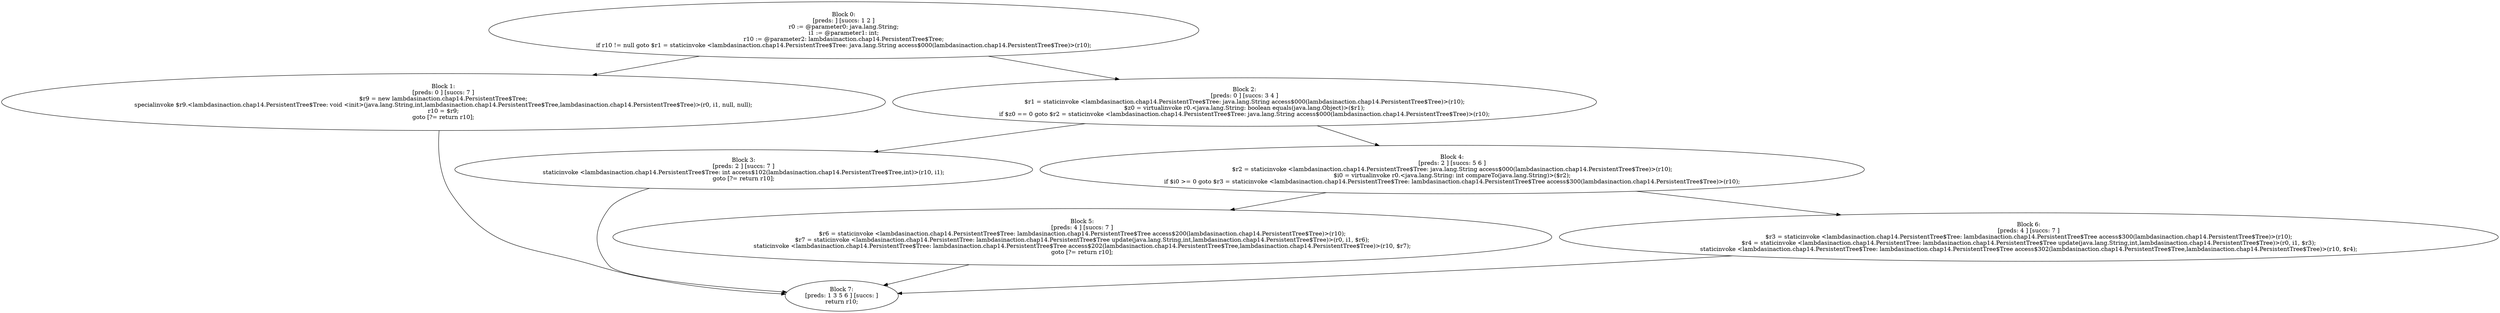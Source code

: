 digraph "unitGraph" {
    "Block 0:
[preds: ] [succs: 1 2 ]
r0 := @parameter0: java.lang.String;
i1 := @parameter1: int;
r10 := @parameter2: lambdasinaction.chap14.PersistentTree$Tree;
if r10 != null goto $r1 = staticinvoke <lambdasinaction.chap14.PersistentTree$Tree: java.lang.String access$000(lambdasinaction.chap14.PersistentTree$Tree)>(r10);
"
    "Block 1:
[preds: 0 ] [succs: 7 ]
$r9 = new lambdasinaction.chap14.PersistentTree$Tree;
specialinvoke $r9.<lambdasinaction.chap14.PersistentTree$Tree: void <init>(java.lang.String,int,lambdasinaction.chap14.PersistentTree$Tree,lambdasinaction.chap14.PersistentTree$Tree)>(r0, i1, null, null);
r10 = $r9;
goto [?= return r10];
"
    "Block 2:
[preds: 0 ] [succs: 3 4 ]
$r1 = staticinvoke <lambdasinaction.chap14.PersistentTree$Tree: java.lang.String access$000(lambdasinaction.chap14.PersistentTree$Tree)>(r10);
$z0 = virtualinvoke r0.<java.lang.String: boolean equals(java.lang.Object)>($r1);
if $z0 == 0 goto $r2 = staticinvoke <lambdasinaction.chap14.PersistentTree$Tree: java.lang.String access$000(lambdasinaction.chap14.PersistentTree$Tree)>(r10);
"
    "Block 3:
[preds: 2 ] [succs: 7 ]
staticinvoke <lambdasinaction.chap14.PersistentTree$Tree: int access$102(lambdasinaction.chap14.PersistentTree$Tree,int)>(r10, i1);
goto [?= return r10];
"
    "Block 4:
[preds: 2 ] [succs: 5 6 ]
$r2 = staticinvoke <lambdasinaction.chap14.PersistentTree$Tree: java.lang.String access$000(lambdasinaction.chap14.PersistentTree$Tree)>(r10);
$i0 = virtualinvoke r0.<java.lang.String: int compareTo(java.lang.String)>($r2);
if $i0 >= 0 goto $r3 = staticinvoke <lambdasinaction.chap14.PersistentTree$Tree: lambdasinaction.chap14.PersistentTree$Tree access$300(lambdasinaction.chap14.PersistentTree$Tree)>(r10);
"
    "Block 5:
[preds: 4 ] [succs: 7 ]
$r6 = staticinvoke <lambdasinaction.chap14.PersistentTree$Tree: lambdasinaction.chap14.PersistentTree$Tree access$200(lambdasinaction.chap14.PersistentTree$Tree)>(r10);
$r7 = staticinvoke <lambdasinaction.chap14.PersistentTree: lambdasinaction.chap14.PersistentTree$Tree update(java.lang.String,int,lambdasinaction.chap14.PersistentTree$Tree)>(r0, i1, $r6);
staticinvoke <lambdasinaction.chap14.PersistentTree$Tree: lambdasinaction.chap14.PersistentTree$Tree access$202(lambdasinaction.chap14.PersistentTree$Tree,lambdasinaction.chap14.PersistentTree$Tree)>(r10, $r7);
goto [?= return r10];
"
    "Block 6:
[preds: 4 ] [succs: 7 ]
$r3 = staticinvoke <lambdasinaction.chap14.PersistentTree$Tree: lambdasinaction.chap14.PersistentTree$Tree access$300(lambdasinaction.chap14.PersistentTree$Tree)>(r10);
$r4 = staticinvoke <lambdasinaction.chap14.PersistentTree: lambdasinaction.chap14.PersistentTree$Tree update(java.lang.String,int,lambdasinaction.chap14.PersistentTree$Tree)>(r0, i1, $r3);
staticinvoke <lambdasinaction.chap14.PersistentTree$Tree: lambdasinaction.chap14.PersistentTree$Tree access$302(lambdasinaction.chap14.PersistentTree$Tree,lambdasinaction.chap14.PersistentTree$Tree)>(r10, $r4);
"
    "Block 7:
[preds: 1 3 5 6 ] [succs: ]
return r10;
"
    "Block 0:
[preds: ] [succs: 1 2 ]
r0 := @parameter0: java.lang.String;
i1 := @parameter1: int;
r10 := @parameter2: lambdasinaction.chap14.PersistentTree$Tree;
if r10 != null goto $r1 = staticinvoke <lambdasinaction.chap14.PersistentTree$Tree: java.lang.String access$000(lambdasinaction.chap14.PersistentTree$Tree)>(r10);
"->"Block 1:
[preds: 0 ] [succs: 7 ]
$r9 = new lambdasinaction.chap14.PersistentTree$Tree;
specialinvoke $r9.<lambdasinaction.chap14.PersistentTree$Tree: void <init>(java.lang.String,int,lambdasinaction.chap14.PersistentTree$Tree,lambdasinaction.chap14.PersistentTree$Tree)>(r0, i1, null, null);
r10 = $r9;
goto [?= return r10];
";
    "Block 0:
[preds: ] [succs: 1 2 ]
r0 := @parameter0: java.lang.String;
i1 := @parameter1: int;
r10 := @parameter2: lambdasinaction.chap14.PersistentTree$Tree;
if r10 != null goto $r1 = staticinvoke <lambdasinaction.chap14.PersistentTree$Tree: java.lang.String access$000(lambdasinaction.chap14.PersistentTree$Tree)>(r10);
"->"Block 2:
[preds: 0 ] [succs: 3 4 ]
$r1 = staticinvoke <lambdasinaction.chap14.PersistentTree$Tree: java.lang.String access$000(lambdasinaction.chap14.PersistentTree$Tree)>(r10);
$z0 = virtualinvoke r0.<java.lang.String: boolean equals(java.lang.Object)>($r1);
if $z0 == 0 goto $r2 = staticinvoke <lambdasinaction.chap14.PersistentTree$Tree: java.lang.String access$000(lambdasinaction.chap14.PersistentTree$Tree)>(r10);
";
    "Block 1:
[preds: 0 ] [succs: 7 ]
$r9 = new lambdasinaction.chap14.PersistentTree$Tree;
specialinvoke $r9.<lambdasinaction.chap14.PersistentTree$Tree: void <init>(java.lang.String,int,lambdasinaction.chap14.PersistentTree$Tree,lambdasinaction.chap14.PersistentTree$Tree)>(r0, i1, null, null);
r10 = $r9;
goto [?= return r10];
"->"Block 7:
[preds: 1 3 5 6 ] [succs: ]
return r10;
";
    "Block 2:
[preds: 0 ] [succs: 3 4 ]
$r1 = staticinvoke <lambdasinaction.chap14.PersistentTree$Tree: java.lang.String access$000(lambdasinaction.chap14.PersistentTree$Tree)>(r10);
$z0 = virtualinvoke r0.<java.lang.String: boolean equals(java.lang.Object)>($r1);
if $z0 == 0 goto $r2 = staticinvoke <lambdasinaction.chap14.PersistentTree$Tree: java.lang.String access$000(lambdasinaction.chap14.PersistentTree$Tree)>(r10);
"->"Block 3:
[preds: 2 ] [succs: 7 ]
staticinvoke <lambdasinaction.chap14.PersistentTree$Tree: int access$102(lambdasinaction.chap14.PersistentTree$Tree,int)>(r10, i1);
goto [?= return r10];
";
    "Block 2:
[preds: 0 ] [succs: 3 4 ]
$r1 = staticinvoke <lambdasinaction.chap14.PersistentTree$Tree: java.lang.String access$000(lambdasinaction.chap14.PersistentTree$Tree)>(r10);
$z0 = virtualinvoke r0.<java.lang.String: boolean equals(java.lang.Object)>($r1);
if $z0 == 0 goto $r2 = staticinvoke <lambdasinaction.chap14.PersistentTree$Tree: java.lang.String access$000(lambdasinaction.chap14.PersistentTree$Tree)>(r10);
"->"Block 4:
[preds: 2 ] [succs: 5 6 ]
$r2 = staticinvoke <lambdasinaction.chap14.PersistentTree$Tree: java.lang.String access$000(lambdasinaction.chap14.PersistentTree$Tree)>(r10);
$i0 = virtualinvoke r0.<java.lang.String: int compareTo(java.lang.String)>($r2);
if $i0 >= 0 goto $r3 = staticinvoke <lambdasinaction.chap14.PersistentTree$Tree: lambdasinaction.chap14.PersistentTree$Tree access$300(lambdasinaction.chap14.PersistentTree$Tree)>(r10);
";
    "Block 3:
[preds: 2 ] [succs: 7 ]
staticinvoke <lambdasinaction.chap14.PersistentTree$Tree: int access$102(lambdasinaction.chap14.PersistentTree$Tree,int)>(r10, i1);
goto [?= return r10];
"->"Block 7:
[preds: 1 3 5 6 ] [succs: ]
return r10;
";
    "Block 4:
[preds: 2 ] [succs: 5 6 ]
$r2 = staticinvoke <lambdasinaction.chap14.PersistentTree$Tree: java.lang.String access$000(lambdasinaction.chap14.PersistentTree$Tree)>(r10);
$i0 = virtualinvoke r0.<java.lang.String: int compareTo(java.lang.String)>($r2);
if $i0 >= 0 goto $r3 = staticinvoke <lambdasinaction.chap14.PersistentTree$Tree: lambdasinaction.chap14.PersistentTree$Tree access$300(lambdasinaction.chap14.PersistentTree$Tree)>(r10);
"->"Block 5:
[preds: 4 ] [succs: 7 ]
$r6 = staticinvoke <lambdasinaction.chap14.PersistentTree$Tree: lambdasinaction.chap14.PersistentTree$Tree access$200(lambdasinaction.chap14.PersistentTree$Tree)>(r10);
$r7 = staticinvoke <lambdasinaction.chap14.PersistentTree: lambdasinaction.chap14.PersistentTree$Tree update(java.lang.String,int,lambdasinaction.chap14.PersistentTree$Tree)>(r0, i1, $r6);
staticinvoke <lambdasinaction.chap14.PersistentTree$Tree: lambdasinaction.chap14.PersistentTree$Tree access$202(lambdasinaction.chap14.PersistentTree$Tree,lambdasinaction.chap14.PersistentTree$Tree)>(r10, $r7);
goto [?= return r10];
";
    "Block 4:
[preds: 2 ] [succs: 5 6 ]
$r2 = staticinvoke <lambdasinaction.chap14.PersistentTree$Tree: java.lang.String access$000(lambdasinaction.chap14.PersistentTree$Tree)>(r10);
$i0 = virtualinvoke r0.<java.lang.String: int compareTo(java.lang.String)>($r2);
if $i0 >= 0 goto $r3 = staticinvoke <lambdasinaction.chap14.PersistentTree$Tree: lambdasinaction.chap14.PersistentTree$Tree access$300(lambdasinaction.chap14.PersistentTree$Tree)>(r10);
"->"Block 6:
[preds: 4 ] [succs: 7 ]
$r3 = staticinvoke <lambdasinaction.chap14.PersistentTree$Tree: lambdasinaction.chap14.PersistentTree$Tree access$300(lambdasinaction.chap14.PersistentTree$Tree)>(r10);
$r4 = staticinvoke <lambdasinaction.chap14.PersistentTree: lambdasinaction.chap14.PersistentTree$Tree update(java.lang.String,int,lambdasinaction.chap14.PersistentTree$Tree)>(r0, i1, $r3);
staticinvoke <lambdasinaction.chap14.PersistentTree$Tree: lambdasinaction.chap14.PersistentTree$Tree access$302(lambdasinaction.chap14.PersistentTree$Tree,lambdasinaction.chap14.PersistentTree$Tree)>(r10, $r4);
";
    "Block 5:
[preds: 4 ] [succs: 7 ]
$r6 = staticinvoke <lambdasinaction.chap14.PersistentTree$Tree: lambdasinaction.chap14.PersistentTree$Tree access$200(lambdasinaction.chap14.PersistentTree$Tree)>(r10);
$r7 = staticinvoke <lambdasinaction.chap14.PersistentTree: lambdasinaction.chap14.PersistentTree$Tree update(java.lang.String,int,lambdasinaction.chap14.PersistentTree$Tree)>(r0, i1, $r6);
staticinvoke <lambdasinaction.chap14.PersistentTree$Tree: lambdasinaction.chap14.PersistentTree$Tree access$202(lambdasinaction.chap14.PersistentTree$Tree,lambdasinaction.chap14.PersistentTree$Tree)>(r10, $r7);
goto [?= return r10];
"->"Block 7:
[preds: 1 3 5 6 ] [succs: ]
return r10;
";
    "Block 6:
[preds: 4 ] [succs: 7 ]
$r3 = staticinvoke <lambdasinaction.chap14.PersistentTree$Tree: lambdasinaction.chap14.PersistentTree$Tree access$300(lambdasinaction.chap14.PersistentTree$Tree)>(r10);
$r4 = staticinvoke <lambdasinaction.chap14.PersistentTree: lambdasinaction.chap14.PersistentTree$Tree update(java.lang.String,int,lambdasinaction.chap14.PersistentTree$Tree)>(r0, i1, $r3);
staticinvoke <lambdasinaction.chap14.PersistentTree$Tree: lambdasinaction.chap14.PersistentTree$Tree access$302(lambdasinaction.chap14.PersistentTree$Tree,lambdasinaction.chap14.PersistentTree$Tree)>(r10, $r4);
"->"Block 7:
[preds: 1 3 5 6 ] [succs: ]
return r10;
";
}
